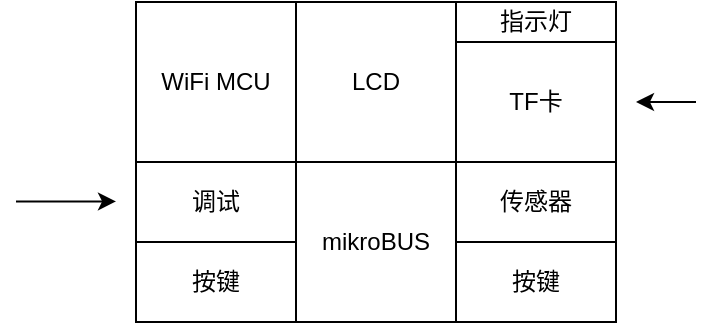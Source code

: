 <mxfile version="21.8.2" type="github">
  <diagram name="第 1 页" id="U-5au5cSnlTENQNOFDw-">
    <mxGraphModel dx="815" dy="453" grid="1" gridSize="10" guides="1" tooltips="1" connect="1" arrows="1" fold="1" page="1" pageScale="1" pageWidth="827" pageHeight="1169" math="0" shadow="0">
      <root>
        <mxCell id="0" />
        <mxCell id="1" parent="0" />
        <mxCell id="IWilqJck-cyD2AeHE69L-1" value="WiFi MCU" style="whiteSpace=wrap;html=1;aspect=fixed;" vertex="1" parent="1">
          <mxGeometry x="120" y="120" width="80" height="80" as="geometry" />
        </mxCell>
        <mxCell id="IWilqJck-cyD2AeHE69L-2" value="LCD" style="whiteSpace=wrap;html=1;aspect=fixed;" vertex="1" parent="1">
          <mxGeometry x="200" y="120" width="80" height="80" as="geometry" />
        </mxCell>
        <mxCell id="IWilqJck-cyD2AeHE69L-3" value="mikroBUS" style="whiteSpace=wrap;html=1;aspect=fixed;" vertex="1" parent="1">
          <mxGeometry x="200" y="200" width="80" height="80" as="geometry" />
        </mxCell>
        <mxCell id="IWilqJck-cyD2AeHE69L-8" value="按键" style="rounded=0;whiteSpace=wrap;html=1;" vertex="1" parent="1">
          <mxGeometry x="280" y="240" width="80" height="40" as="geometry" />
        </mxCell>
        <mxCell id="IWilqJck-cyD2AeHE69L-9" value="传感器" style="rounded=0;whiteSpace=wrap;html=1;" vertex="1" parent="1">
          <mxGeometry x="280" y="200" width="80" height="40" as="geometry" />
        </mxCell>
        <mxCell id="IWilqJck-cyD2AeHE69L-10" value="调试" style="rounded=0;whiteSpace=wrap;html=1;" vertex="1" parent="1">
          <mxGeometry x="120" y="200" width="80" height="40" as="geometry" />
        </mxCell>
        <mxCell id="IWilqJck-cyD2AeHE69L-11" value="按键" style="rounded=0;whiteSpace=wrap;html=1;" vertex="1" parent="1">
          <mxGeometry x="120" y="240" width="80" height="40" as="geometry" />
        </mxCell>
        <mxCell id="IWilqJck-cyD2AeHE69L-12" value="TF卡" style="rounded=0;whiteSpace=wrap;html=1;" vertex="1" parent="1">
          <mxGeometry x="280" y="140" width="80" height="60" as="geometry" />
        </mxCell>
        <mxCell id="IWilqJck-cyD2AeHE69L-13" value="指示灯" style="rounded=0;whiteSpace=wrap;html=1;" vertex="1" parent="1">
          <mxGeometry x="280" y="120" width="80" height="20" as="geometry" />
        </mxCell>
        <mxCell id="IWilqJck-cyD2AeHE69L-16" value="" style="endArrow=classic;html=1;rounded=0;" edge="1" parent="1">
          <mxGeometry width="50" height="50" relative="1" as="geometry">
            <mxPoint x="400" y="170" as="sourcePoint" />
            <mxPoint x="370" y="170" as="targetPoint" />
          </mxGeometry>
        </mxCell>
        <mxCell id="IWilqJck-cyD2AeHE69L-17" value="" style="endArrow=classic;html=1;rounded=0;" edge="1" parent="1">
          <mxGeometry width="50" height="50" relative="1" as="geometry">
            <mxPoint x="60" y="219.71" as="sourcePoint" />
            <mxPoint x="110" y="219.71" as="targetPoint" />
          </mxGeometry>
        </mxCell>
      </root>
    </mxGraphModel>
  </diagram>
</mxfile>
